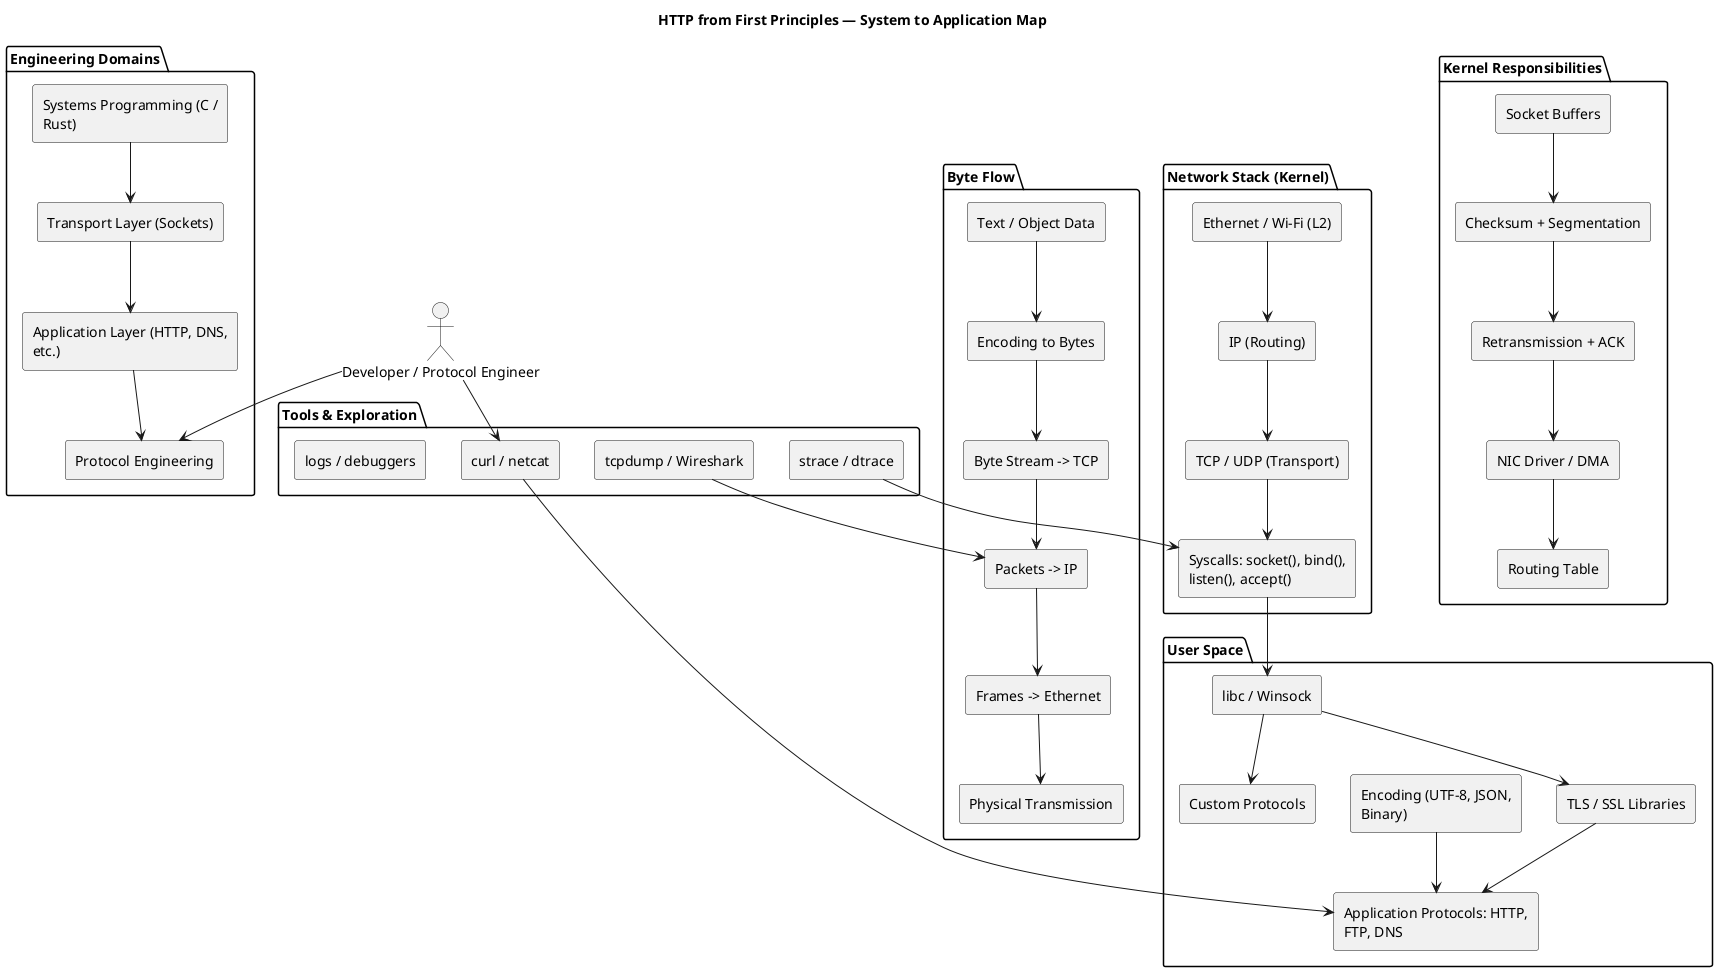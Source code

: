 @startuml
title HTTP from First Principles — System to Application Map

skinparam componentStyle rectangle
skinparam shadowing false
skinparam wrapWidth 200

actor "Developer / Protocol Engineer" as Dev

package "Network Stack (Kernel)" {
  [Ethernet / Wi-Fi (L2)]
  [IP (Routing)]
  [TCP / UDP (Transport)]
  [Syscalls: socket(), bind(), listen(), accept()]

  [Ethernet / Wi-Fi (L2)] --> [IP (Routing)]
  [IP (Routing)] --> [TCP / UDP (Transport)]
  [TCP / UDP (Transport)] --> [Syscalls: socket(), bind(), listen(), accept()]
}

package "User Space" {
  [libc / Winsock]
  [Application Protocols: HTTP, FTP, DNS]
  [Custom Protocols]
  [TLS / SSL Libraries]
  [Encoding (UTF-8, JSON, Binary)]

  [Syscalls: socket(), bind(), listen(), accept()] --> [libc / Winsock]
  [libc / Winsock] --> [TLS / SSL Libraries]
  [TLS / SSL Libraries] --> [Application Protocols: HTTP, FTP, DNS]
  [libc / Winsock] --> [Custom Protocols]
  [Encoding (UTF-8, JSON, Binary)] --> [Application Protocols: HTTP, FTP, DNS]
}

package "Kernel Responsibilities" {
  [Socket Buffers]
  [Checksum + Segmentation]
  [Retransmission + ACK]
  [Routing Table]
  [NIC Driver / DMA]

  [Socket Buffers] --> [Checksum + Segmentation]
  [Checksum + Segmentation] --> [Retransmission + ACK]
  [Retransmission + ACK] --> [NIC Driver / DMA]
  [NIC Driver / DMA] --> [Routing Table]
}

package "Engineering Domains" {
  [Systems Programming (C / Rust)]
  [Transport Layer (Sockets)]
  [Application Layer (HTTP, DNS, etc.)]
  [Protocol Engineering]

  [Systems Programming (C / Rust)] --> [Transport Layer (Sockets)]
  [Transport Layer (Sockets)] --> [Application Layer (HTTP, DNS, etc.)]
  [Application Layer (HTTP, DNS, etc.)] --> [Protocol Engineering]
}

package "Byte Flow" {
  [Text / Object Data]
  [Encoding to Bytes]
  [Byte Stream -> TCP]
  [Packets -> IP]
  [Frames -> Ethernet]
  [Physical Transmission]

  [Text / Object Data] --> [Encoding to Bytes]
  [Encoding to Bytes] --> [Byte Stream -> TCP]
  [Byte Stream -> TCP] --> [Packets -> IP]
  [Packets -> IP] --> [Frames -> Ethernet]
  [Frames -> Ethernet] --> [Physical Transmission]
}

package "Tools & Exploration" {
  [tcpdump / Wireshark]
  [strace / dtrace]
  [curl / netcat]
  [logs / debuggers]

  [tcpdump / Wireshark] --> [Packets -> IP]
  [strace / dtrace] --> [Syscalls: socket(), bind(), listen(), accept()]
  [curl / netcat] --> [Application Protocols: HTTP, FTP, DNS]
}

Dev --> [Protocol Engineering]
Dev --> [curl / netcat]
@enduml